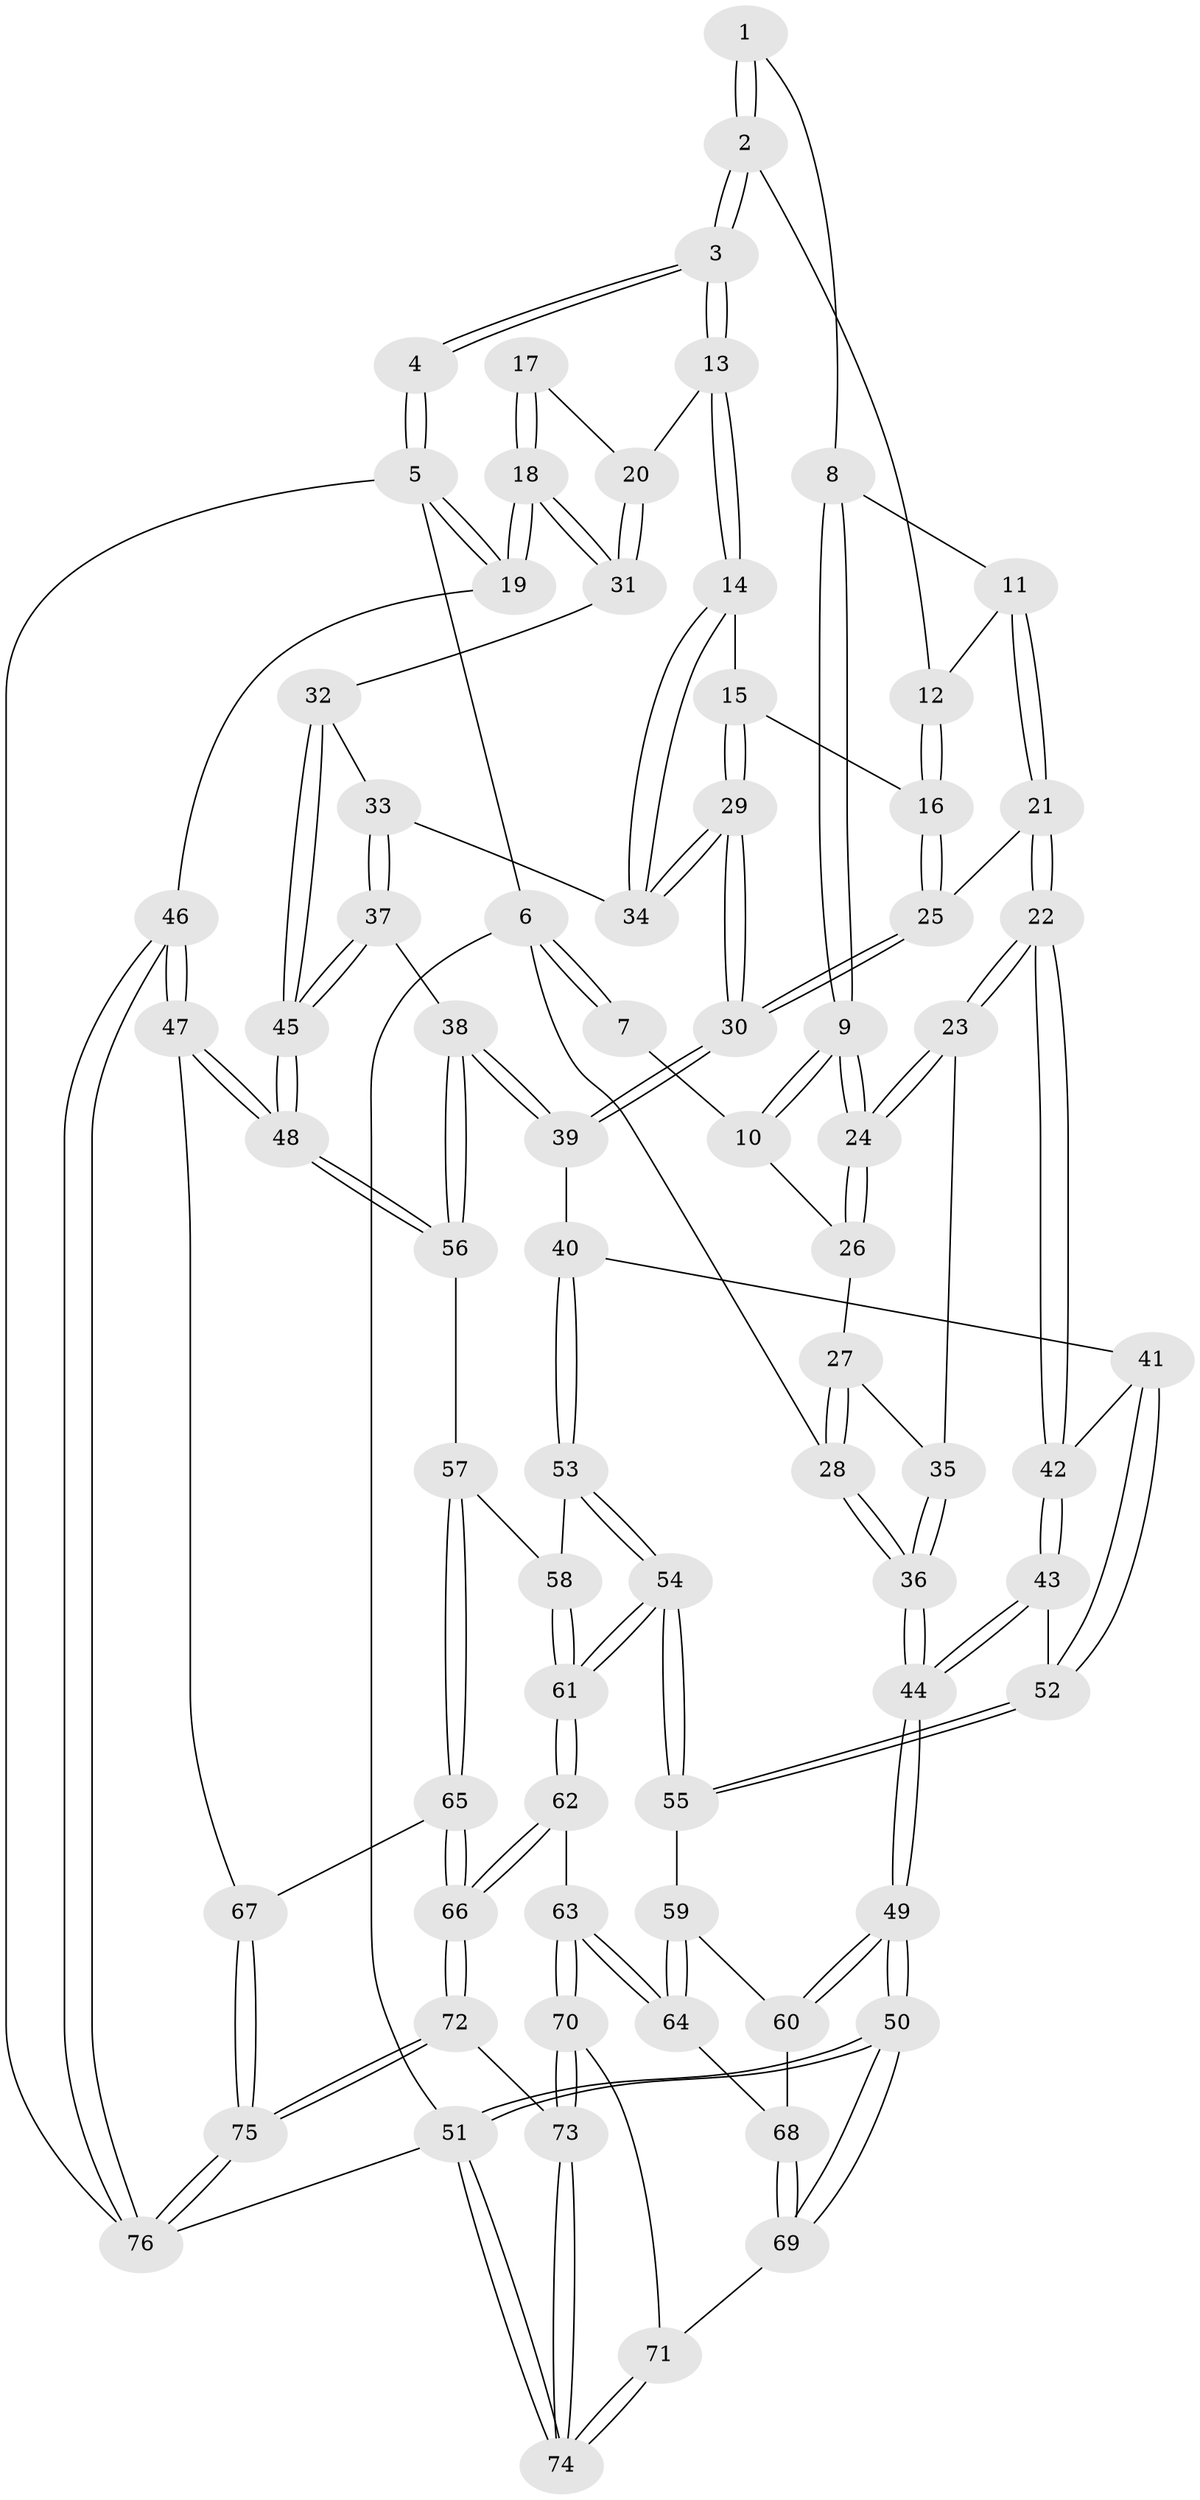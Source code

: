 // coarse degree distribution, {3: 0.16666666666666666, 4: 0.5, 6: 0.023809523809523808, 5: 0.30952380952380953}
// Generated by graph-tools (version 1.1) at 2025/52/02/27/25 19:52:42]
// undirected, 76 vertices, 187 edges
graph export_dot {
graph [start="1"]
  node [color=gray90,style=filled];
  1 [pos="+0.16629842978668402+0"];
  2 [pos="+0.535758501650747+0"];
  3 [pos="+0.6183140245774608+0"];
  4 [pos="+0.8551017971187532+0"];
  5 [pos="+1+0"];
  6 [pos="+0+0"];
  7 [pos="+0.05672041399524628+0"];
  8 [pos="+0.2498404990056304+0.050702898973891755"];
  9 [pos="+0.19668742900325958+0.14594840563856837"];
  10 [pos="+0.13312685336121435+0.06541408169885905"];
  11 [pos="+0.3370714861735481+0.0646540964396967"];
  12 [pos="+0.3951879555130986+0.022446361985966532"];
  13 [pos="+0.6350115137623545+0.002624837640197371"];
  14 [pos="+0.6271170986735493+0.10874271816149114"];
  15 [pos="+0.42941058199806054+0.11852172046144561"];
  16 [pos="+0.40997825217273387+0.10774144863962733"];
  17 [pos="+0.8896832718236766+0.06260054468111856"];
  18 [pos="+1+0.2742368998251773"];
  19 [pos="+1+0.27507850084026403"];
  20 [pos="+0.846047662310215+0.11568677164832356"];
  21 [pos="+0.30265496542053966+0.24245448642987869"];
  22 [pos="+0.23190445261602974+0.2515935231650456"];
  23 [pos="+0.21824314367897296+0.2392100481686764"];
  24 [pos="+0.20135162580064747+0.19719942550174097"];
  25 [pos="+0.33403502380708383+0.2479321007044667"];
  26 [pos="+0.02487052946226985+0.12585307234999046"];
  27 [pos="+0+0.12435309316866516"];
  28 [pos="+0+0.09709233867419685"];
  29 [pos="+0.49016304509784275+0.26444795088879747"];
  30 [pos="+0.4507266567485752+0.2969297971556902"];
  31 [pos="+0.8617334630153222+0.29523333744789687"];
  32 [pos="+0.8231371148119572+0.3086934288055031"];
  33 [pos="+0.6448545760697598+0.18796320417307524"];
  34 [pos="+0.6281656269095867+0.17237696806808064"];
  35 [pos="+0.14965189638010648+0.2460345594721431"];
  36 [pos="+0+0.37063172192576915"];
  37 [pos="+0.6110699438358519+0.43439432328492666"];
  38 [pos="+0.4809706088495452+0.4241178130718678"];
  39 [pos="+0.4653186724937963+0.41209102542488446"];
  40 [pos="+0.4057744461614808+0.45326415391154307"];
  41 [pos="+0.3566120008876643+0.4537152772906426"];
  42 [pos="+0.21560960522852246+0.3119269641002706"];
  43 [pos="+0.14720064291497229+0.45216343473795106"];
  44 [pos="+0+0.3936561300364311"];
  45 [pos="+0.75279089174086+0.4938723928443402"];
  46 [pos="+1+0.7133205280363749"];
  47 [pos="+0.7800570842483059+0.6355395947529775"];
  48 [pos="+0.7725703078884347+0.6221573654501188"];
  49 [pos="+0+0.6368278785526222"];
  50 [pos="+0+0.745033829283933"];
  51 [pos="+0+1"];
  52 [pos="+0.1834231823775027+0.5155512936107999"];
  53 [pos="+0.3792839374253438+0.5501597828546696"];
  54 [pos="+0.2568627407525809+0.6107462936424657"];
  55 [pos="+0.19073936493914134+0.572274258522614"];
  56 [pos="+0.5248302713263103+0.5820341753865669"];
  57 [pos="+0.46761080378208203+0.6430610759049997"];
  58 [pos="+0.44755299704576856+0.6368926357344392"];
  59 [pos="+0.1815431176568298+0.5820579995938734"];
  60 [pos="+0+0.6607891355121802"];
  61 [pos="+0.30222724241225635+0.6785052385695939"];
  62 [pos="+0.3066129747293473+0.7429882107194256"];
  63 [pos="+0.23214286851053184+0.8085191397102679"];
  64 [pos="+0.13303999040973455+0.7569648381014528"];
  65 [pos="+0.5065324514104664+0.8169802192626735"];
  66 [pos="+0.4824080286285505+0.8336732585447811"];
  67 [pos="+0.6652954185421115+0.8080359654861297"];
  68 [pos="+0.11013139611457463+0.7647834199502235"];
  69 [pos="+0.08114435674071416+0.8216438583200796"];
  70 [pos="+0.23725742189002114+0.9105482892486682"];
  71 [pos="+0.0760562764121688+0.8736031809639413"];
  72 [pos="+0.3505718252192094+1"];
  73 [pos="+0.3233168915671704+1"];
  74 [pos="+0+1"];
  75 [pos="+0.9002225072424639+1"];
  76 [pos="+1+1"];
  1 -- 2;
  1 -- 2;
  1 -- 8;
  2 -- 3;
  2 -- 3;
  2 -- 12;
  3 -- 4;
  3 -- 4;
  3 -- 13;
  3 -- 13;
  4 -- 5;
  4 -- 5;
  5 -- 6;
  5 -- 19;
  5 -- 19;
  5 -- 76;
  6 -- 7;
  6 -- 7;
  6 -- 28;
  6 -- 51;
  7 -- 10;
  8 -- 9;
  8 -- 9;
  8 -- 11;
  9 -- 10;
  9 -- 10;
  9 -- 24;
  9 -- 24;
  10 -- 26;
  11 -- 12;
  11 -- 21;
  11 -- 21;
  12 -- 16;
  12 -- 16;
  13 -- 14;
  13 -- 14;
  13 -- 20;
  14 -- 15;
  14 -- 34;
  14 -- 34;
  15 -- 16;
  15 -- 29;
  15 -- 29;
  16 -- 25;
  16 -- 25;
  17 -- 18;
  17 -- 18;
  17 -- 20;
  18 -- 19;
  18 -- 19;
  18 -- 31;
  18 -- 31;
  19 -- 46;
  20 -- 31;
  20 -- 31;
  21 -- 22;
  21 -- 22;
  21 -- 25;
  22 -- 23;
  22 -- 23;
  22 -- 42;
  22 -- 42;
  23 -- 24;
  23 -- 24;
  23 -- 35;
  24 -- 26;
  24 -- 26;
  25 -- 30;
  25 -- 30;
  26 -- 27;
  27 -- 28;
  27 -- 28;
  27 -- 35;
  28 -- 36;
  28 -- 36;
  29 -- 30;
  29 -- 30;
  29 -- 34;
  29 -- 34;
  30 -- 39;
  30 -- 39;
  31 -- 32;
  32 -- 33;
  32 -- 45;
  32 -- 45;
  33 -- 34;
  33 -- 37;
  33 -- 37;
  35 -- 36;
  35 -- 36;
  36 -- 44;
  36 -- 44;
  37 -- 38;
  37 -- 45;
  37 -- 45;
  38 -- 39;
  38 -- 39;
  38 -- 56;
  38 -- 56;
  39 -- 40;
  40 -- 41;
  40 -- 53;
  40 -- 53;
  41 -- 42;
  41 -- 52;
  41 -- 52;
  42 -- 43;
  42 -- 43;
  43 -- 44;
  43 -- 44;
  43 -- 52;
  44 -- 49;
  44 -- 49;
  45 -- 48;
  45 -- 48;
  46 -- 47;
  46 -- 47;
  46 -- 76;
  46 -- 76;
  47 -- 48;
  47 -- 48;
  47 -- 67;
  48 -- 56;
  48 -- 56;
  49 -- 50;
  49 -- 50;
  49 -- 60;
  49 -- 60;
  50 -- 51;
  50 -- 51;
  50 -- 69;
  50 -- 69;
  51 -- 74;
  51 -- 74;
  51 -- 76;
  52 -- 55;
  52 -- 55;
  53 -- 54;
  53 -- 54;
  53 -- 58;
  54 -- 55;
  54 -- 55;
  54 -- 61;
  54 -- 61;
  55 -- 59;
  56 -- 57;
  57 -- 58;
  57 -- 65;
  57 -- 65;
  58 -- 61;
  58 -- 61;
  59 -- 60;
  59 -- 64;
  59 -- 64;
  60 -- 68;
  61 -- 62;
  61 -- 62;
  62 -- 63;
  62 -- 66;
  62 -- 66;
  63 -- 64;
  63 -- 64;
  63 -- 70;
  63 -- 70;
  64 -- 68;
  65 -- 66;
  65 -- 66;
  65 -- 67;
  66 -- 72;
  66 -- 72;
  67 -- 75;
  67 -- 75;
  68 -- 69;
  68 -- 69;
  69 -- 71;
  70 -- 71;
  70 -- 73;
  70 -- 73;
  71 -- 74;
  71 -- 74;
  72 -- 73;
  72 -- 75;
  72 -- 75;
  73 -- 74;
  73 -- 74;
  75 -- 76;
  75 -- 76;
}

